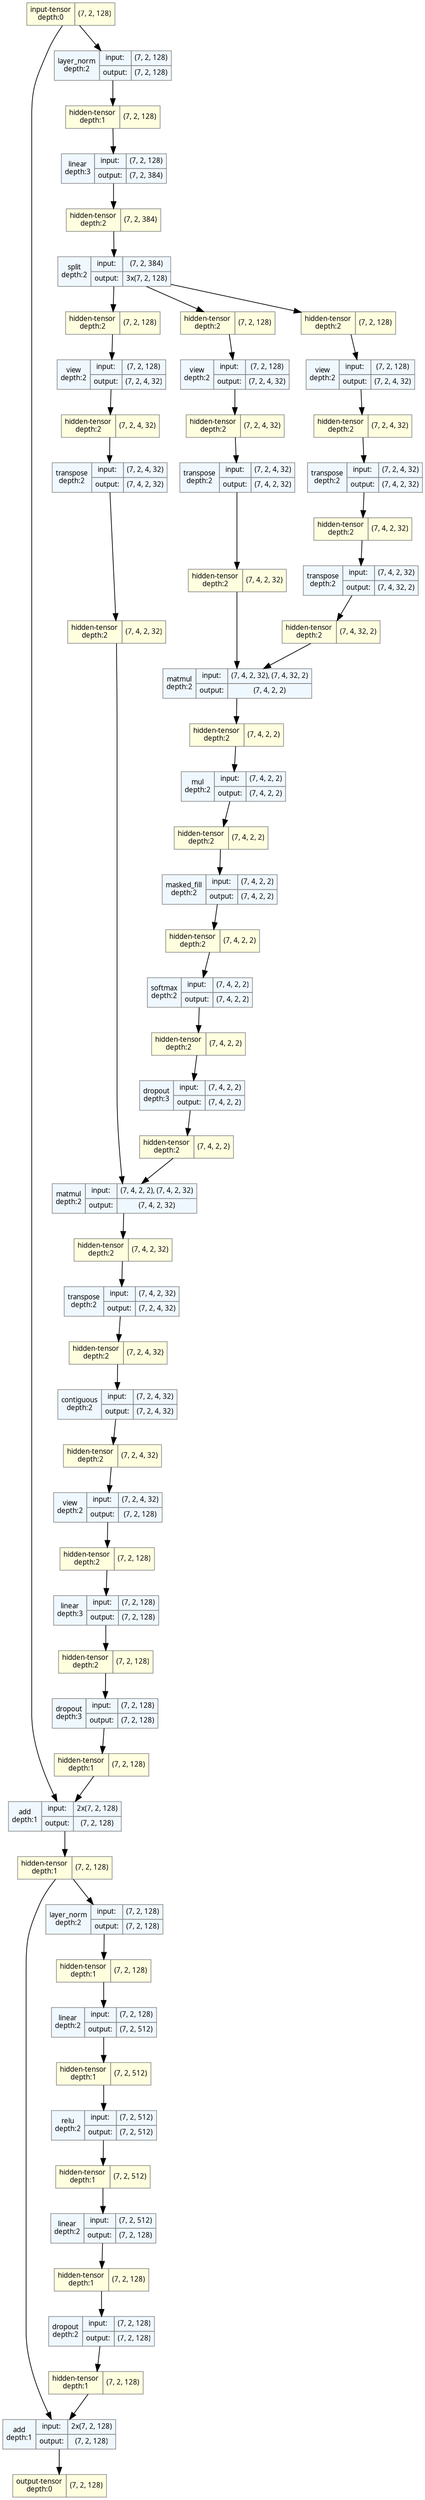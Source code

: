 strict digraph "custom-attention" {
	graph [ordering=in rankdir=TB size="36.3,36.3"]
	node [align=left color="#909090" fillcolor="#ffffff90" fontname="Linux libertine" fontsize=10 height=0.2 margin=0 ranksep=0.1 shape=plaintext style=filled]
	edge [fontsize=10]
	0 [label=<
                    <TABLE BORDER="0" CELLBORDER="1"
                    CELLSPACING="0" CELLPADDING="4">
                        <TR><TD BGCOLOR="lightyellow">input-tensor<BR/>depth:0</TD><TD>(7, 2, 128)</TD></TR>
                    </TABLE>> fillcolor=lightyellow]
	1 [label=<
                    <TABLE BORDER="0" CELLBORDER="1"
                    CELLSPACING="0" CELLPADDING="4">
                    <TR>
                        <TD ROWSPAN="2"
                        BGCOLOR="aliceblue">layer_norm<BR/>depth:2</TD>
                        <TD>input:</TD>
                        <TD>(7, 2, 128)</TD>
                    </TR>
                    <TR>
                        <TD>output:</TD>
                        <TD>(7, 2, 128)</TD>
                    </TR>
                    
                    </TABLE>> fillcolor=aliceblue]
	2 [label=<
                    <TABLE BORDER="0" CELLBORDER="1"
                    CELLSPACING="0" CELLPADDING="4">
                        <TR><TD BGCOLOR="lightyellow">hidden-tensor<BR/>depth:1</TD><TD>(7, 2, 128)</TD></TR>
                    </TABLE>> fillcolor=lightyellow]
	3 [label=<
                    <TABLE BORDER="0" CELLBORDER="1"
                    CELLSPACING="0" CELLPADDING="4">
                    <TR>
                        <TD ROWSPAN="2"
                        BGCOLOR="aliceblue">linear<BR/>depth:3</TD>
                        <TD>input:</TD>
                        <TD>(7, 2, 128)</TD>
                    </TR>
                    <TR>
                        <TD>output:</TD>
                        <TD>(7, 2, 384)</TD>
                    </TR>
                    
                    </TABLE>> fillcolor=aliceblue]
	4 [label=<
                    <TABLE BORDER="0" CELLBORDER="1"
                    CELLSPACING="0" CELLPADDING="4">
                        <TR><TD BGCOLOR="lightyellow">hidden-tensor<BR/>depth:2</TD><TD>(7, 2, 384)</TD></TR>
                    </TABLE>> fillcolor=lightyellow]
	5 [label=<
                    <TABLE BORDER="0" CELLBORDER="1"
                    CELLSPACING="0" CELLPADDING="4">
                    <TR>
                        <TD ROWSPAN="2"
                        BGCOLOR="aliceblue">split<BR/>depth:2</TD>
                        <TD>input:</TD>
                        <TD>(7, 2, 384)</TD>
                    </TR>
                    <TR>
                        <TD>output:</TD>
                        <TD>3x(7, 2, 128)</TD>
                    </TR>
                    
                    </TABLE>> fillcolor=aliceblue]
	6 [label=<
                    <TABLE BORDER="0" CELLBORDER="1"
                    CELLSPACING="0" CELLPADDING="4">
                        <TR><TD BGCOLOR="lightyellow">hidden-tensor<BR/>depth:2</TD><TD>(7, 2, 128)</TD></TR>
                    </TABLE>> fillcolor=lightyellow]
	7 [label=<
                    <TABLE BORDER="0" CELLBORDER="1"
                    CELLSPACING="0" CELLPADDING="4">
                        <TR><TD BGCOLOR="lightyellow">hidden-tensor<BR/>depth:2</TD><TD>(7, 2, 128)</TD></TR>
                    </TABLE>> fillcolor=lightyellow]
	8 [label=<
                    <TABLE BORDER="0" CELLBORDER="1"
                    CELLSPACING="0" CELLPADDING="4">
                        <TR><TD BGCOLOR="lightyellow">hidden-tensor<BR/>depth:2</TD><TD>(7, 2, 128)</TD></TR>
                    </TABLE>> fillcolor=lightyellow]
	9 [label=<
                    <TABLE BORDER="0" CELLBORDER="1"
                    CELLSPACING="0" CELLPADDING="4">
                    <TR>
                        <TD ROWSPAN="2"
                        BGCOLOR="aliceblue">view<BR/>depth:2</TD>
                        <TD>input:</TD>
                        <TD>(7, 2, 128)</TD>
                    </TR>
                    <TR>
                        <TD>output:</TD>
                        <TD>(7, 2, 4, 32)</TD>
                    </TR>
                    
                    </TABLE>> fillcolor=aliceblue]
	10 [label=<
                    <TABLE BORDER="0" CELLBORDER="1"
                    CELLSPACING="0" CELLPADDING="4">
                        <TR><TD BGCOLOR="lightyellow">hidden-tensor<BR/>depth:2</TD><TD>(7, 2, 4, 32)</TD></TR>
                    </TABLE>> fillcolor=lightyellow]
	11 [label=<
                    <TABLE BORDER="0" CELLBORDER="1"
                    CELLSPACING="0" CELLPADDING="4">
                    <TR>
                        <TD ROWSPAN="2"
                        BGCOLOR="aliceblue">transpose<BR/>depth:2</TD>
                        <TD>input:</TD>
                        <TD>(7, 2, 4, 32)</TD>
                    </TR>
                    <TR>
                        <TD>output:</TD>
                        <TD>(7, 4, 2, 32)</TD>
                    </TR>
                    
                    </TABLE>> fillcolor=aliceblue]
	12 [label=<
                    <TABLE BORDER="0" CELLBORDER="1"
                    CELLSPACING="0" CELLPADDING="4">
                        <TR><TD BGCOLOR="lightyellow">hidden-tensor<BR/>depth:2</TD><TD>(7, 4, 2, 32)</TD></TR>
                    </TABLE>> fillcolor=lightyellow]
	13 [label=<
                    <TABLE BORDER="0" CELLBORDER="1"
                    CELLSPACING="0" CELLPADDING="4">
                    <TR>
                        <TD ROWSPAN="2"
                        BGCOLOR="aliceblue">view<BR/>depth:2</TD>
                        <TD>input:</TD>
                        <TD>(7, 2, 128)</TD>
                    </TR>
                    <TR>
                        <TD>output:</TD>
                        <TD>(7, 2, 4, 32)</TD>
                    </TR>
                    
                    </TABLE>> fillcolor=aliceblue]
	14 [label=<
                    <TABLE BORDER="0" CELLBORDER="1"
                    CELLSPACING="0" CELLPADDING="4">
                        <TR><TD BGCOLOR="lightyellow">hidden-tensor<BR/>depth:2</TD><TD>(7, 2, 4, 32)</TD></TR>
                    </TABLE>> fillcolor=lightyellow]
	15 [label=<
                    <TABLE BORDER="0" CELLBORDER="1"
                    CELLSPACING="0" CELLPADDING="4">
                    <TR>
                        <TD ROWSPAN="2"
                        BGCOLOR="aliceblue">transpose<BR/>depth:2</TD>
                        <TD>input:</TD>
                        <TD>(7, 2, 4, 32)</TD>
                    </TR>
                    <TR>
                        <TD>output:</TD>
                        <TD>(7, 4, 2, 32)</TD>
                    </TR>
                    
                    </TABLE>> fillcolor=aliceblue]
	16 [label=<
                    <TABLE BORDER="0" CELLBORDER="1"
                    CELLSPACING="0" CELLPADDING="4">
                        <TR><TD BGCOLOR="lightyellow">hidden-tensor<BR/>depth:2</TD><TD>(7, 4, 2, 32)</TD></TR>
                    </TABLE>> fillcolor=lightyellow]
	17 [label=<
                    <TABLE BORDER="0" CELLBORDER="1"
                    CELLSPACING="0" CELLPADDING="4">
                    <TR>
                        <TD ROWSPAN="2"
                        BGCOLOR="aliceblue">view<BR/>depth:2</TD>
                        <TD>input:</TD>
                        <TD>(7, 2, 128)</TD>
                    </TR>
                    <TR>
                        <TD>output:</TD>
                        <TD>(7, 2, 4, 32)</TD>
                    </TR>
                    
                    </TABLE>> fillcolor=aliceblue]
	18 [label=<
                    <TABLE BORDER="0" CELLBORDER="1"
                    CELLSPACING="0" CELLPADDING="4">
                        <TR><TD BGCOLOR="lightyellow">hidden-tensor<BR/>depth:2</TD><TD>(7, 2, 4, 32)</TD></TR>
                    </TABLE>> fillcolor=lightyellow]
	19 [label=<
                    <TABLE BORDER="0" CELLBORDER="1"
                    CELLSPACING="0" CELLPADDING="4">
                    <TR>
                        <TD ROWSPAN="2"
                        BGCOLOR="aliceblue">transpose<BR/>depth:2</TD>
                        <TD>input:</TD>
                        <TD>(7, 2, 4, 32)</TD>
                    </TR>
                    <TR>
                        <TD>output:</TD>
                        <TD>(7, 4, 2, 32)</TD>
                    </TR>
                    
                    </TABLE>> fillcolor=aliceblue]
	20 [label=<
                    <TABLE BORDER="0" CELLBORDER="1"
                    CELLSPACING="0" CELLPADDING="4">
                        <TR><TD BGCOLOR="lightyellow">hidden-tensor<BR/>depth:2</TD><TD>(7, 4, 2, 32)</TD></TR>
                    </TABLE>> fillcolor=lightyellow]
	21 [label=<
                    <TABLE BORDER="0" CELLBORDER="1"
                    CELLSPACING="0" CELLPADDING="4">
                    <TR>
                        <TD ROWSPAN="2"
                        BGCOLOR="aliceblue">transpose<BR/>depth:2</TD>
                        <TD>input:</TD>
                        <TD>(7, 4, 2, 32)</TD>
                    </TR>
                    <TR>
                        <TD>output:</TD>
                        <TD>(7, 4, 32, 2)</TD>
                    </TR>
                    
                    </TABLE>> fillcolor=aliceblue]
	22 [label=<
                    <TABLE BORDER="0" CELLBORDER="1"
                    CELLSPACING="0" CELLPADDING="4">
                        <TR><TD BGCOLOR="lightyellow">hidden-tensor<BR/>depth:2</TD><TD>(7, 4, 32, 2)</TD></TR>
                    </TABLE>> fillcolor=lightyellow]
	23 [label=<
                    <TABLE BORDER="0" CELLBORDER="1"
                    CELLSPACING="0" CELLPADDING="4">
                    <TR>
                        <TD ROWSPAN="2"
                        BGCOLOR="aliceblue">matmul<BR/>depth:2</TD>
                        <TD>input:</TD>
                        <TD>(7, 4, 2, 32), (7, 4, 32, 2)</TD>
                    </TR>
                    <TR>
                        <TD>output:</TD>
                        <TD>(7, 4, 2, 2)</TD>
                    </TR>
                    
                    </TABLE>> fillcolor=aliceblue]
	24 [label=<
                    <TABLE BORDER="0" CELLBORDER="1"
                    CELLSPACING="0" CELLPADDING="4">
                        <TR><TD BGCOLOR="lightyellow">hidden-tensor<BR/>depth:2</TD><TD>(7, 4, 2, 2)</TD></TR>
                    </TABLE>> fillcolor=lightyellow]
	25 [label=<
                    <TABLE BORDER="0" CELLBORDER="1"
                    CELLSPACING="0" CELLPADDING="4">
                    <TR>
                        <TD ROWSPAN="2"
                        BGCOLOR="aliceblue">mul<BR/>depth:2</TD>
                        <TD>input:</TD>
                        <TD>(7, 4, 2, 2)</TD>
                    </TR>
                    <TR>
                        <TD>output:</TD>
                        <TD>(7, 4, 2, 2)</TD>
                    </TR>
                    
                    </TABLE>> fillcolor=aliceblue]
	26 [label=<
                    <TABLE BORDER="0" CELLBORDER="1"
                    CELLSPACING="0" CELLPADDING="4">
                        <TR><TD BGCOLOR="lightyellow">hidden-tensor<BR/>depth:2</TD><TD>(7, 4, 2, 2)</TD></TR>
                    </TABLE>> fillcolor=lightyellow]
	27 [label=<
                    <TABLE BORDER="0" CELLBORDER="1"
                    CELLSPACING="0" CELLPADDING="4">
                    <TR>
                        <TD ROWSPAN="2"
                        BGCOLOR="aliceblue">masked_fill<BR/>depth:2</TD>
                        <TD>input:</TD>
                        <TD>(7, 4, 2, 2)</TD>
                    </TR>
                    <TR>
                        <TD>output:</TD>
                        <TD>(7, 4, 2, 2)</TD>
                    </TR>
                    
                    </TABLE>> fillcolor=aliceblue]
	28 [label=<
                    <TABLE BORDER="0" CELLBORDER="1"
                    CELLSPACING="0" CELLPADDING="4">
                        <TR><TD BGCOLOR="lightyellow">hidden-tensor<BR/>depth:2</TD><TD>(7, 4, 2, 2)</TD></TR>
                    </TABLE>> fillcolor=lightyellow]
	29 [label=<
                    <TABLE BORDER="0" CELLBORDER="1"
                    CELLSPACING="0" CELLPADDING="4">
                    <TR>
                        <TD ROWSPAN="2"
                        BGCOLOR="aliceblue">softmax<BR/>depth:2</TD>
                        <TD>input:</TD>
                        <TD>(7, 4, 2, 2)</TD>
                    </TR>
                    <TR>
                        <TD>output:</TD>
                        <TD>(7, 4, 2, 2)</TD>
                    </TR>
                    
                    </TABLE>> fillcolor=aliceblue]
	30 [label=<
                    <TABLE BORDER="0" CELLBORDER="1"
                    CELLSPACING="0" CELLPADDING="4">
                        <TR><TD BGCOLOR="lightyellow">hidden-tensor<BR/>depth:2</TD><TD>(7, 4, 2, 2)</TD></TR>
                    </TABLE>> fillcolor=lightyellow]
	31 [label=<
                    <TABLE BORDER="0" CELLBORDER="1"
                    CELLSPACING="0" CELLPADDING="4">
                    <TR>
                        <TD ROWSPAN="2"
                        BGCOLOR="aliceblue">dropout<BR/>depth:3</TD>
                        <TD>input:</TD>
                        <TD>(7, 4, 2, 2)</TD>
                    </TR>
                    <TR>
                        <TD>output:</TD>
                        <TD>(7, 4, 2, 2)</TD>
                    </TR>
                    
                    </TABLE>> fillcolor=aliceblue]
	32 [label=<
                    <TABLE BORDER="0" CELLBORDER="1"
                    CELLSPACING="0" CELLPADDING="4">
                        <TR><TD BGCOLOR="lightyellow">hidden-tensor<BR/>depth:2</TD><TD>(7, 4, 2, 2)</TD></TR>
                    </TABLE>> fillcolor=lightyellow]
	33 [label=<
                    <TABLE BORDER="0" CELLBORDER="1"
                    CELLSPACING="0" CELLPADDING="4">
                    <TR>
                        <TD ROWSPAN="2"
                        BGCOLOR="aliceblue">matmul<BR/>depth:2</TD>
                        <TD>input:</TD>
                        <TD>(7, 4, 2, 2), (7, 4, 2, 32)</TD>
                    </TR>
                    <TR>
                        <TD>output:</TD>
                        <TD>(7, 4, 2, 32)</TD>
                    </TR>
                    
                    </TABLE>> fillcolor=aliceblue]
	34 [label=<
                    <TABLE BORDER="0" CELLBORDER="1"
                    CELLSPACING="0" CELLPADDING="4">
                        <TR><TD BGCOLOR="lightyellow">hidden-tensor<BR/>depth:2</TD><TD>(7, 4, 2, 32)</TD></TR>
                    </TABLE>> fillcolor=lightyellow]
	35 [label=<
                    <TABLE BORDER="0" CELLBORDER="1"
                    CELLSPACING="0" CELLPADDING="4">
                    <TR>
                        <TD ROWSPAN="2"
                        BGCOLOR="aliceblue">transpose<BR/>depth:2</TD>
                        <TD>input:</TD>
                        <TD>(7, 4, 2, 32)</TD>
                    </TR>
                    <TR>
                        <TD>output:</TD>
                        <TD>(7, 2, 4, 32)</TD>
                    </TR>
                    
                    </TABLE>> fillcolor=aliceblue]
	36 [label=<
                    <TABLE BORDER="0" CELLBORDER="1"
                    CELLSPACING="0" CELLPADDING="4">
                        <TR><TD BGCOLOR="lightyellow">hidden-tensor<BR/>depth:2</TD><TD>(7, 2, 4, 32)</TD></TR>
                    </TABLE>> fillcolor=lightyellow]
	37 [label=<
                    <TABLE BORDER="0" CELLBORDER="1"
                    CELLSPACING="0" CELLPADDING="4">
                    <TR>
                        <TD ROWSPAN="2"
                        BGCOLOR="aliceblue">contiguous<BR/>depth:2</TD>
                        <TD>input:</TD>
                        <TD>(7, 2, 4, 32)</TD>
                    </TR>
                    <TR>
                        <TD>output:</TD>
                        <TD>(7, 2, 4, 32)</TD>
                    </TR>
                    
                    </TABLE>> fillcolor=aliceblue]
	38 [label=<
                    <TABLE BORDER="0" CELLBORDER="1"
                    CELLSPACING="0" CELLPADDING="4">
                        <TR><TD BGCOLOR="lightyellow">hidden-tensor<BR/>depth:2</TD><TD>(7, 2, 4, 32)</TD></TR>
                    </TABLE>> fillcolor=lightyellow]
	39 [label=<
                    <TABLE BORDER="0" CELLBORDER="1"
                    CELLSPACING="0" CELLPADDING="4">
                    <TR>
                        <TD ROWSPAN="2"
                        BGCOLOR="aliceblue">view<BR/>depth:2</TD>
                        <TD>input:</TD>
                        <TD>(7, 2, 4, 32)</TD>
                    </TR>
                    <TR>
                        <TD>output:</TD>
                        <TD>(7, 2, 128)</TD>
                    </TR>
                    
                    </TABLE>> fillcolor=aliceblue]
	40 [label=<
                    <TABLE BORDER="0" CELLBORDER="1"
                    CELLSPACING="0" CELLPADDING="4">
                        <TR><TD BGCOLOR="lightyellow">hidden-tensor<BR/>depth:2</TD><TD>(7, 2, 128)</TD></TR>
                    </TABLE>> fillcolor=lightyellow]
	41 [label=<
                    <TABLE BORDER="0" CELLBORDER="1"
                    CELLSPACING="0" CELLPADDING="4">
                    <TR>
                        <TD ROWSPAN="2"
                        BGCOLOR="aliceblue">linear<BR/>depth:3</TD>
                        <TD>input:</TD>
                        <TD>(7, 2, 128)</TD>
                    </TR>
                    <TR>
                        <TD>output:</TD>
                        <TD>(7, 2, 128)</TD>
                    </TR>
                    
                    </TABLE>> fillcolor=aliceblue]
	42 [label=<
                    <TABLE BORDER="0" CELLBORDER="1"
                    CELLSPACING="0" CELLPADDING="4">
                        <TR><TD BGCOLOR="lightyellow">hidden-tensor<BR/>depth:2</TD><TD>(7, 2, 128)</TD></TR>
                    </TABLE>> fillcolor=lightyellow]
	43 [label=<
                    <TABLE BORDER="0" CELLBORDER="1"
                    CELLSPACING="0" CELLPADDING="4">
                    <TR>
                        <TD ROWSPAN="2"
                        BGCOLOR="aliceblue">dropout<BR/>depth:3</TD>
                        <TD>input:</TD>
                        <TD>(7, 2, 128)</TD>
                    </TR>
                    <TR>
                        <TD>output:</TD>
                        <TD>(7, 2, 128)</TD>
                    </TR>
                    
                    </TABLE>> fillcolor=aliceblue]
	44 [label=<
                    <TABLE BORDER="0" CELLBORDER="1"
                    CELLSPACING="0" CELLPADDING="4">
                        <TR><TD BGCOLOR="lightyellow">hidden-tensor<BR/>depth:1</TD><TD>(7, 2, 128)</TD></TR>
                    </TABLE>> fillcolor=lightyellow]
	45 [label=<
                    <TABLE BORDER="0" CELLBORDER="1"
                    CELLSPACING="0" CELLPADDING="4">
                    <TR>
                        <TD ROWSPAN="2"
                        BGCOLOR="aliceblue">add<BR/>depth:1</TD>
                        <TD>input:</TD>
                        <TD>2x(7, 2, 128)</TD>
                    </TR>
                    <TR>
                        <TD>output:</TD>
                        <TD>(7, 2, 128)</TD>
                    </TR>
                    
                    </TABLE>> fillcolor=aliceblue]
	46 [label=<
                    <TABLE BORDER="0" CELLBORDER="1"
                    CELLSPACING="0" CELLPADDING="4">
                        <TR><TD BGCOLOR="lightyellow">hidden-tensor<BR/>depth:1</TD><TD>(7, 2, 128)</TD></TR>
                    </TABLE>> fillcolor=lightyellow]
	47 [label=<
                    <TABLE BORDER="0" CELLBORDER="1"
                    CELLSPACING="0" CELLPADDING="4">
                    <TR>
                        <TD ROWSPAN="2"
                        BGCOLOR="aliceblue">layer_norm<BR/>depth:2</TD>
                        <TD>input:</TD>
                        <TD>(7, 2, 128)</TD>
                    </TR>
                    <TR>
                        <TD>output:</TD>
                        <TD>(7, 2, 128)</TD>
                    </TR>
                    
                    </TABLE>> fillcolor=aliceblue]
	48 [label=<
                    <TABLE BORDER="0" CELLBORDER="1"
                    CELLSPACING="0" CELLPADDING="4">
                        <TR><TD BGCOLOR="lightyellow">hidden-tensor<BR/>depth:1</TD><TD>(7, 2, 128)</TD></TR>
                    </TABLE>> fillcolor=lightyellow]
	49 [label=<
                    <TABLE BORDER="0" CELLBORDER="1"
                    CELLSPACING="0" CELLPADDING="4">
                    <TR>
                        <TD ROWSPAN="2"
                        BGCOLOR="aliceblue">linear<BR/>depth:2</TD>
                        <TD>input:</TD>
                        <TD>(7, 2, 128)</TD>
                    </TR>
                    <TR>
                        <TD>output:</TD>
                        <TD>(7, 2, 512)</TD>
                    </TR>
                    
                    </TABLE>> fillcolor=aliceblue]
	50 [label=<
                    <TABLE BORDER="0" CELLBORDER="1"
                    CELLSPACING="0" CELLPADDING="4">
                        <TR><TD BGCOLOR="lightyellow">hidden-tensor<BR/>depth:1</TD><TD>(7, 2, 512)</TD></TR>
                    </TABLE>> fillcolor=lightyellow]
	51 [label=<
                    <TABLE BORDER="0" CELLBORDER="1"
                    CELLSPACING="0" CELLPADDING="4">
                    <TR>
                        <TD ROWSPAN="2"
                        BGCOLOR="aliceblue">relu<BR/>depth:2</TD>
                        <TD>input:</TD>
                        <TD>(7, 2, 512)</TD>
                    </TR>
                    <TR>
                        <TD>output:</TD>
                        <TD>(7, 2, 512)</TD>
                    </TR>
                    
                    </TABLE>> fillcolor=aliceblue]
	52 [label=<
                    <TABLE BORDER="0" CELLBORDER="1"
                    CELLSPACING="0" CELLPADDING="4">
                        <TR><TD BGCOLOR="lightyellow">hidden-tensor<BR/>depth:1</TD><TD>(7, 2, 512)</TD></TR>
                    </TABLE>> fillcolor=lightyellow]
	53 [label=<
                    <TABLE BORDER="0" CELLBORDER="1"
                    CELLSPACING="0" CELLPADDING="4">
                    <TR>
                        <TD ROWSPAN="2"
                        BGCOLOR="aliceblue">linear<BR/>depth:2</TD>
                        <TD>input:</TD>
                        <TD>(7, 2, 512)</TD>
                    </TR>
                    <TR>
                        <TD>output:</TD>
                        <TD>(7, 2, 128)</TD>
                    </TR>
                    
                    </TABLE>> fillcolor=aliceblue]
	54 [label=<
                    <TABLE BORDER="0" CELLBORDER="1"
                    CELLSPACING="0" CELLPADDING="4">
                        <TR><TD BGCOLOR="lightyellow">hidden-tensor<BR/>depth:1</TD><TD>(7, 2, 128)</TD></TR>
                    </TABLE>> fillcolor=lightyellow]
	55 [label=<
                    <TABLE BORDER="0" CELLBORDER="1"
                    CELLSPACING="0" CELLPADDING="4">
                    <TR>
                        <TD ROWSPAN="2"
                        BGCOLOR="aliceblue">dropout<BR/>depth:2</TD>
                        <TD>input:</TD>
                        <TD>(7, 2, 128)</TD>
                    </TR>
                    <TR>
                        <TD>output:</TD>
                        <TD>(7, 2, 128)</TD>
                    </TR>
                    
                    </TABLE>> fillcolor=aliceblue]
	56 [label=<
                    <TABLE BORDER="0" CELLBORDER="1"
                    CELLSPACING="0" CELLPADDING="4">
                        <TR><TD BGCOLOR="lightyellow">hidden-tensor<BR/>depth:1</TD><TD>(7, 2, 128)</TD></TR>
                    </TABLE>> fillcolor=lightyellow]
	57 [label=<
                    <TABLE BORDER="0" CELLBORDER="1"
                    CELLSPACING="0" CELLPADDING="4">
                    <TR>
                        <TD ROWSPAN="2"
                        BGCOLOR="aliceblue">add<BR/>depth:1</TD>
                        <TD>input:</TD>
                        <TD>2x(7, 2, 128)</TD>
                    </TR>
                    <TR>
                        <TD>output:</TD>
                        <TD>(7, 2, 128)</TD>
                    </TR>
                    
                    </TABLE>> fillcolor=aliceblue]
	58 [label=<
                    <TABLE BORDER="0" CELLBORDER="1"
                    CELLSPACING="0" CELLPADDING="4">
                        <TR><TD BGCOLOR="lightyellow">output-tensor<BR/>depth:0</TD><TD>(7, 2, 128)</TD></TR>
                    </TABLE>> fillcolor=lightyellow]
	0 -> 45
	0 -> 1
	1 -> 2
	2 -> 3
	4 -> 5
	3 -> 4
	6 -> 13
	5 -> 6
	7 -> 9
	5 -> 7
	8 -> 17
	5 -> 8
	10 -> 11
	9 -> 10
	12 -> 21
	11 -> 12
	14 -> 15
	13 -> 14
	16 -> 23
	15 -> 16
	18 -> 19
	17 -> 18
	20 -> 33
	19 -> 20
	22 -> 23
	21 -> 22
	24 -> 25
	23 -> 24
	26 -> 27
	25 -> 26
	28 -> 29
	27 -> 28
	29 -> 30
	30 -> 31
	32 -> 33
	31 -> 32
	34 -> 35
	33 -> 34
	36 -> 37
	35 -> 36
	38 -> 39
	37 -> 38
	39 -> 40
	40 -> 41
	41 -> 42
	42 -> 43
	44 -> 45
	43 -> 44
	46 -> 57
	45 -> 46
	46 -> 47
	47 -> 48
	48 -> 49
	49 -> 50
	50 -> 51
	51 -> 52
	52 -> 53
	53 -> 54
	54 -> 55
	56 -> 57
	55 -> 56
	57 -> 58
}
